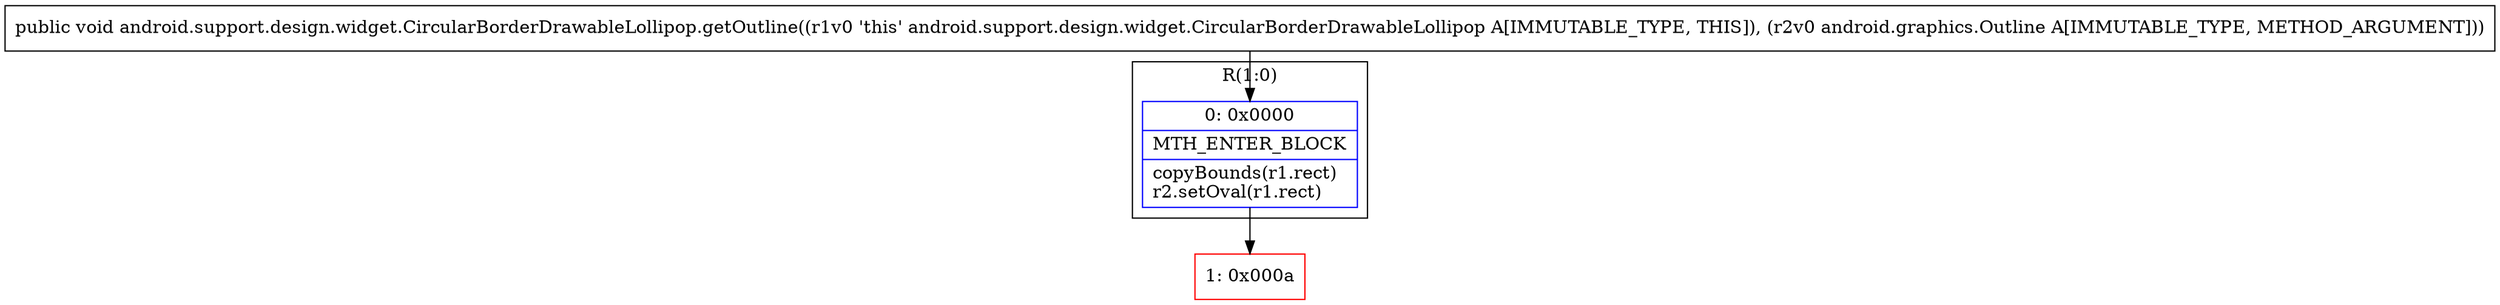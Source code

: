 digraph "CFG forandroid.support.design.widget.CircularBorderDrawableLollipop.getOutline(Landroid\/graphics\/Outline;)V" {
subgraph cluster_Region_1541094972 {
label = "R(1:0)";
node [shape=record,color=blue];
Node_0 [shape=record,label="{0\:\ 0x0000|MTH_ENTER_BLOCK\l|copyBounds(r1.rect)\lr2.setOval(r1.rect)\l}"];
}
Node_1 [shape=record,color=red,label="{1\:\ 0x000a}"];
MethodNode[shape=record,label="{public void android.support.design.widget.CircularBorderDrawableLollipop.getOutline((r1v0 'this' android.support.design.widget.CircularBorderDrawableLollipop A[IMMUTABLE_TYPE, THIS]), (r2v0 android.graphics.Outline A[IMMUTABLE_TYPE, METHOD_ARGUMENT])) }"];
MethodNode -> Node_0;
Node_0 -> Node_1;
}

